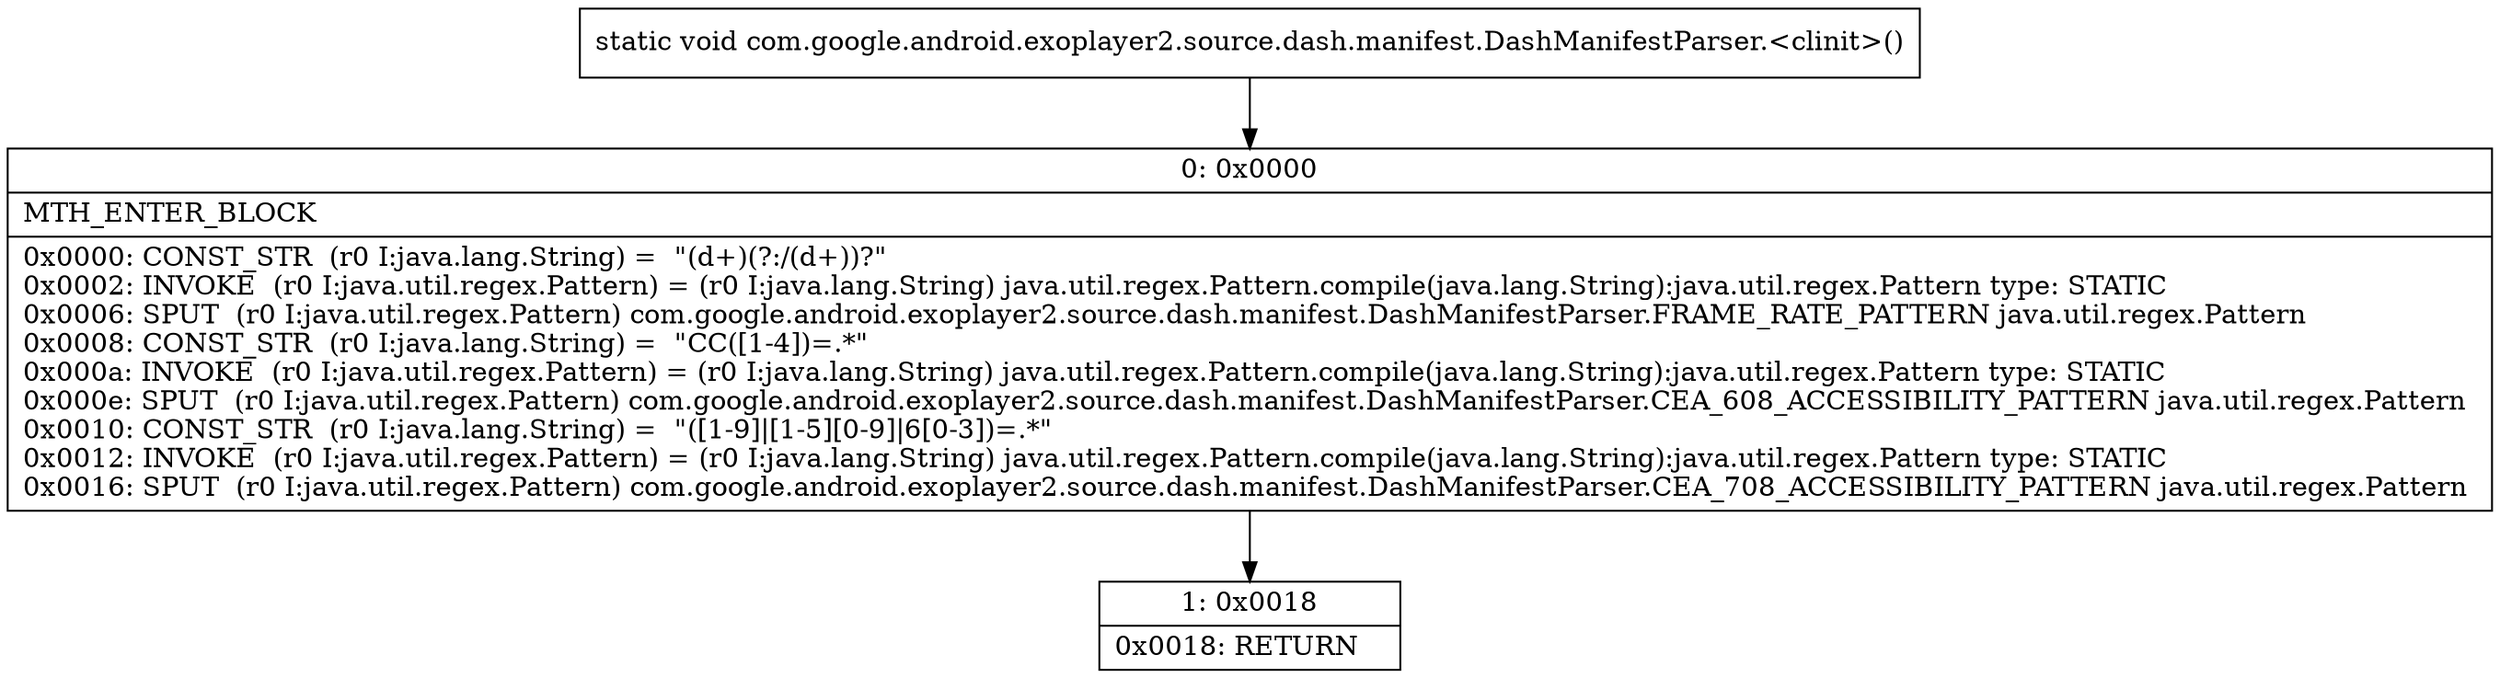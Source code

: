 digraph "CFG forcom.google.android.exoplayer2.source.dash.manifest.DashManifestParser.\<clinit\>()V" {
Node_0 [shape=record,label="{0\:\ 0x0000|MTH_ENTER_BLOCK\l|0x0000: CONST_STR  (r0 I:java.lang.String) =  \"(d+)(?:\/(d+))?\" \l0x0002: INVOKE  (r0 I:java.util.regex.Pattern) = (r0 I:java.lang.String) java.util.regex.Pattern.compile(java.lang.String):java.util.regex.Pattern type: STATIC \l0x0006: SPUT  (r0 I:java.util.regex.Pattern) com.google.android.exoplayer2.source.dash.manifest.DashManifestParser.FRAME_RATE_PATTERN java.util.regex.Pattern \l0x0008: CONST_STR  (r0 I:java.lang.String) =  \"CC([1\-4])=.*\" \l0x000a: INVOKE  (r0 I:java.util.regex.Pattern) = (r0 I:java.lang.String) java.util.regex.Pattern.compile(java.lang.String):java.util.regex.Pattern type: STATIC \l0x000e: SPUT  (r0 I:java.util.regex.Pattern) com.google.android.exoplayer2.source.dash.manifest.DashManifestParser.CEA_608_ACCESSIBILITY_PATTERN java.util.regex.Pattern \l0x0010: CONST_STR  (r0 I:java.lang.String) =  \"([1\-9]\|[1\-5][0\-9]\|6[0\-3])=.*\" \l0x0012: INVOKE  (r0 I:java.util.regex.Pattern) = (r0 I:java.lang.String) java.util.regex.Pattern.compile(java.lang.String):java.util.regex.Pattern type: STATIC \l0x0016: SPUT  (r0 I:java.util.regex.Pattern) com.google.android.exoplayer2.source.dash.manifest.DashManifestParser.CEA_708_ACCESSIBILITY_PATTERN java.util.regex.Pattern \l}"];
Node_1 [shape=record,label="{1\:\ 0x0018|0x0018: RETURN   \l}"];
MethodNode[shape=record,label="{static void com.google.android.exoplayer2.source.dash.manifest.DashManifestParser.\<clinit\>() }"];
MethodNode -> Node_0;
Node_0 -> Node_1;
}


